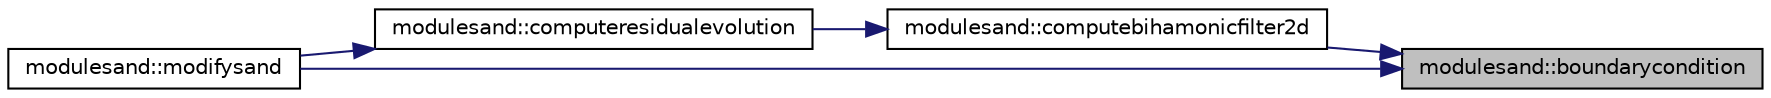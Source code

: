 digraph "modulesand::boundarycondition"
{
 // LATEX_PDF_SIZE
  edge [fontname="Helvetica",fontsize="10",labelfontname="Helvetica",labelfontsize="10"];
  node [fontname="Helvetica",fontsize="10",shape=record];
  rankdir="RL";
  Node1 [label="modulesand::boundarycondition",height=0.2,width=0.4,color="black", fillcolor="grey75", style="filled", fontcolor="black",tooltip=" "];
  Node1 -> Node2 [dir="back",color="midnightblue",fontsize="10",style="solid"];
  Node2 [label="modulesand::computebihamonicfilter2d",height=0.2,width=0.4,color="black", fillcolor="white", style="filled",URL="$namespacemodulesand.html#a3ea5b505a0fc6d89be163ff10c0f515e",tooltip=" "];
  Node2 -> Node3 [dir="back",color="midnightblue",fontsize="10",style="solid"];
  Node3 [label="modulesand::computeresidualevolution",height=0.2,width=0.4,color="black", fillcolor="white", style="filled",URL="$namespacemodulesand.html#a4577ec7b0d16f959a488db5280c61154",tooltip=" "];
  Node3 -> Node4 [dir="back",color="midnightblue",fontsize="10",style="solid"];
  Node4 [label="modulesand::modifysand",height=0.2,width=0.4,color="black", fillcolor="white", style="filled",URL="$namespacemodulesand.html#a72127773a460332746476a09b3380e49",tooltip=" "];
  Node1 -> Node4 [dir="back",color="midnightblue",fontsize="10",style="solid"];
}
